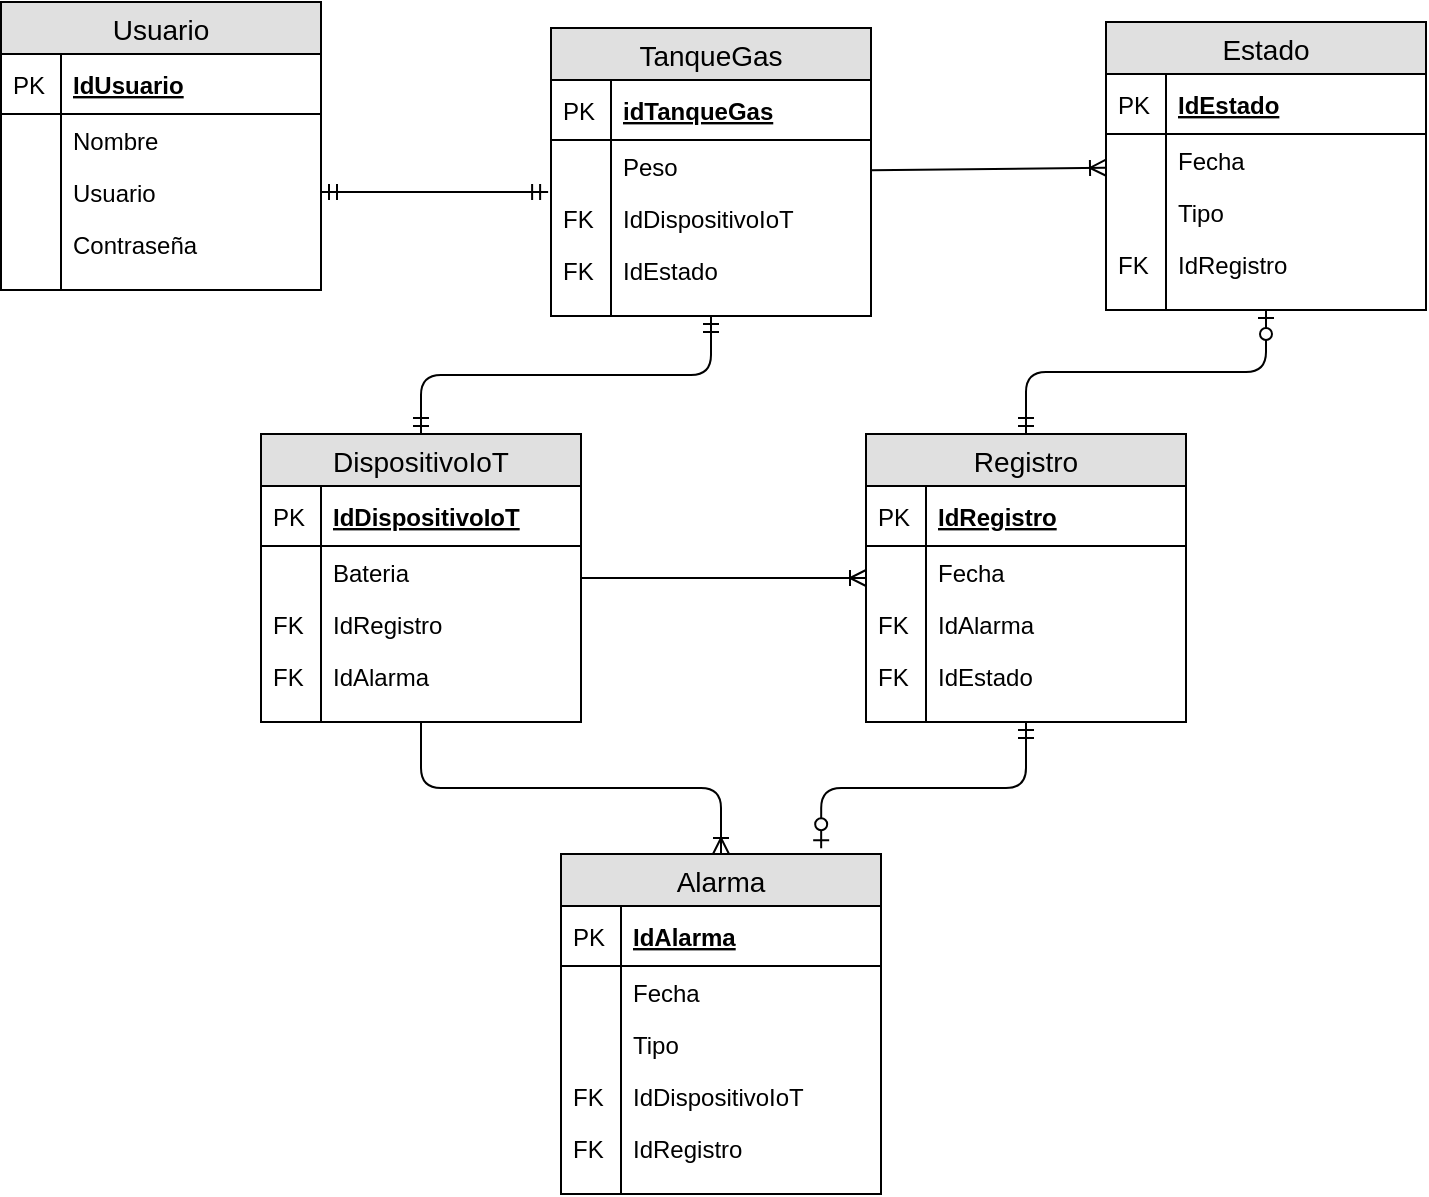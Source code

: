 <mxfile version="12.5.8" type="github"><diagram id="QW9GY5pNiFn1vwbz8pvC" name="Página-1"><mxGraphModel dx="1024" dy="566" grid="1" gridSize="10" guides="1" tooltips="1" connect="1" arrows="1" fold="1" page="1" pageScale="1" pageWidth="827" pageHeight="1169" math="0" shadow="0"><root><mxCell id="0"/><mxCell id="1" parent="0"/><mxCell id="kGOSsV5UN2WNqSvB7A3J-1" value="TanqueGas" style="swimlane;fontStyle=0;childLayout=stackLayout;horizontal=1;startSize=26;fillColor=#e0e0e0;horizontalStack=0;resizeParent=1;resizeParentMax=0;resizeLast=0;collapsible=1;marginBottom=0;swimlaneFillColor=#ffffff;align=center;fontSize=14;" parent="1" vertex="1"><mxGeometry x="332.5" y="143" width="160" height="144" as="geometry"/></mxCell><mxCell id="kGOSsV5UN2WNqSvB7A3J-2" value="idTanqueGas" style="shape=partialRectangle;top=0;left=0;right=0;bottom=1;align=left;verticalAlign=middle;fillColor=none;spacingLeft=34;spacingRight=4;overflow=hidden;rotatable=0;points=[[0,0.5],[1,0.5]];portConstraint=eastwest;dropTarget=0;fontStyle=5;fontSize=12;" parent="kGOSsV5UN2WNqSvB7A3J-1" vertex="1"><mxGeometry y="26" width="160" height="30" as="geometry"/></mxCell><mxCell id="kGOSsV5UN2WNqSvB7A3J-3" value="PK" style="shape=partialRectangle;top=0;left=0;bottom=0;fillColor=none;align=left;verticalAlign=middle;spacingLeft=4;spacingRight=4;overflow=hidden;rotatable=0;points=[];portConstraint=eastwest;part=1;fontSize=12;" parent="kGOSsV5UN2WNqSvB7A3J-2" vertex="1" connectable="0"><mxGeometry width="30" height="30" as="geometry"/></mxCell><mxCell id="kGOSsV5UN2WNqSvB7A3J-4" value="Peso" style="shape=partialRectangle;top=0;left=0;right=0;bottom=0;align=left;verticalAlign=top;fillColor=none;spacingLeft=34;spacingRight=4;overflow=hidden;rotatable=0;points=[[0,0.5],[1,0.5]];portConstraint=eastwest;dropTarget=0;fontSize=12;" parent="kGOSsV5UN2WNqSvB7A3J-1" vertex="1"><mxGeometry y="56" width="160" height="26" as="geometry"/></mxCell><mxCell id="kGOSsV5UN2WNqSvB7A3J-5" value="" style="shape=partialRectangle;top=0;left=0;bottom=0;fillColor=none;align=left;verticalAlign=top;spacingLeft=4;spacingRight=4;overflow=hidden;rotatable=0;points=[];portConstraint=eastwest;part=1;fontSize=12;" parent="kGOSsV5UN2WNqSvB7A3J-4" vertex="1" connectable="0"><mxGeometry width="30" height="26" as="geometry"/></mxCell><mxCell id="kGOSsV5UN2WNqSvB7A3J-6" value="IdDispositivoIoT" style="shape=partialRectangle;top=0;left=0;right=0;bottom=0;align=left;verticalAlign=top;fillColor=none;spacingLeft=34;spacingRight=4;overflow=hidden;rotatable=0;points=[[0,0.5],[1,0.5]];portConstraint=eastwest;dropTarget=0;fontSize=12;" parent="kGOSsV5UN2WNqSvB7A3J-1" vertex="1"><mxGeometry y="82" width="160" height="26" as="geometry"/></mxCell><mxCell id="kGOSsV5UN2WNqSvB7A3J-7" value="FK" style="shape=partialRectangle;top=0;left=0;bottom=0;fillColor=none;align=left;verticalAlign=top;spacingLeft=4;spacingRight=4;overflow=hidden;rotatable=0;points=[];portConstraint=eastwest;part=1;fontSize=12;" parent="kGOSsV5UN2WNqSvB7A3J-6" vertex="1" connectable="0"><mxGeometry width="30" height="26" as="geometry"/></mxCell><mxCell id="kGOSsV5UN2WNqSvB7A3J-90" value="IdEstado" style="shape=partialRectangle;top=0;left=0;right=0;bottom=0;align=left;verticalAlign=top;fillColor=none;spacingLeft=34;spacingRight=4;overflow=hidden;rotatable=0;points=[[0,0.5],[1,0.5]];portConstraint=eastwest;dropTarget=0;fontSize=12;" parent="kGOSsV5UN2WNqSvB7A3J-1" vertex="1"><mxGeometry y="108" width="160" height="26" as="geometry"/></mxCell><mxCell id="kGOSsV5UN2WNqSvB7A3J-91" value="FK" style="shape=partialRectangle;top=0;left=0;bottom=0;fillColor=none;align=left;verticalAlign=top;spacingLeft=4;spacingRight=4;overflow=hidden;rotatable=0;points=[];portConstraint=eastwest;part=1;fontSize=12;" parent="kGOSsV5UN2WNqSvB7A3J-90" vertex="1" connectable="0"><mxGeometry width="30" height="26" as="geometry"/></mxCell><mxCell id="kGOSsV5UN2WNqSvB7A3J-10" value="" style="shape=partialRectangle;top=0;left=0;right=0;bottom=0;align=left;verticalAlign=top;fillColor=none;spacingLeft=34;spacingRight=4;overflow=hidden;rotatable=0;points=[[0,0.5],[1,0.5]];portConstraint=eastwest;dropTarget=0;fontSize=12;" parent="kGOSsV5UN2WNqSvB7A3J-1" vertex="1"><mxGeometry y="134" width="160" height="10" as="geometry"/></mxCell><mxCell id="kGOSsV5UN2WNqSvB7A3J-11" value="" style="shape=partialRectangle;top=0;left=0;bottom=0;fillColor=none;align=left;verticalAlign=top;spacingLeft=4;spacingRight=4;overflow=hidden;rotatable=0;points=[];portConstraint=eastwest;part=1;fontSize=12;" parent="kGOSsV5UN2WNqSvB7A3J-10" vertex="1" connectable="0"><mxGeometry width="30" height="10" as="geometry"/></mxCell><mxCell id="kGOSsV5UN2WNqSvB7A3J-13" value="DispositivoIoT" style="swimlane;fontStyle=0;childLayout=stackLayout;horizontal=1;startSize=26;fillColor=#e0e0e0;horizontalStack=0;resizeParent=1;resizeParentMax=0;resizeLast=0;collapsible=1;marginBottom=0;swimlaneFillColor=#ffffff;align=center;fontSize=14;" parent="1" vertex="1"><mxGeometry x="187.5" y="346" width="160" height="144" as="geometry"/></mxCell><mxCell id="kGOSsV5UN2WNqSvB7A3J-14" value="IdDispositivoIoT" style="shape=partialRectangle;top=0;left=0;right=0;bottom=1;align=left;verticalAlign=middle;fillColor=none;spacingLeft=34;spacingRight=4;overflow=hidden;rotatable=0;points=[[0,0.5],[1,0.5]];portConstraint=eastwest;dropTarget=0;fontStyle=5;fontSize=12;" parent="kGOSsV5UN2WNqSvB7A3J-13" vertex="1"><mxGeometry y="26" width="160" height="30" as="geometry"/></mxCell><mxCell id="kGOSsV5UN2WNqSvB7A3J-15" value="PK" style="shape=partialRectangle;top=0;left=0;bottom=0;fillColor=none;align=left;verticalAlign=middle;spacingLeft=4;spacingRight=4;overflow=hidden;rotatable=0;points=[];portConstraint=eastwest;part=1;fontSize=12;" parent="kGOSsV5UN2WNqSvB7A3J-14" vertex="1" connectable="0"><mxGeometry width="30" height="30" as="geometry"/></mxCell><mxCell id="kGOSsV5UN2WNqSvB7A3J-16" value="Bateria" style="shape=partialRectangle;top=0;left=0;right=0;bottom=0;align=left;verticalAlign=top;fillColor=none;spacingLeft=34;spacingRight=4;overflow=hidden;rotatable=0;points=[[0,0.5],[1,0.5]];portConstraint=eastwest;dropTarget=0;fontSize=12;" parent="kGOSsV5UN2WNqSvB7A3J-13" vertex="1"><mxGeometry y="56" width="160" height="26" as="geometry"/></mxCell><mxCell id="kGOSsV5UN2WNqSvB7A3J-17" value="" style="shape=partialRectangle;top=0;left=0;bottom=0;fillColor=none;align=left;verticalAlign=top;spacingLeft=4;spacingRight=4;overflow=hidden;rotatable=0;points=[];portConstraint=eastwest;part=1;fontSize=12;" parent="kGOSsV5UN2WNqSvB7A3J-16" vertex="1" connectable="0"><mxGeometry width="30" height="26" as="geometry"/></mxCell><mxCell id="kGOSsV5UN2WNqSvB7A3J-18" value="IdRegistro" style="shape=partialRectangle;top=0;left=0;right=0;bottom=0;align=left;verticalAlign=top;fillColor=none;spacingLeft=34;spacingRight=4;overflow=hidden;rotatable=0;points=[[0,0.5],[1,0.5]];portConstraint=eastwest;dropTarget=0;fontSize=12;" parent="kGOSsV5UN2WNqSvB7A3J-13" vertex="1"><mxGeometry y="82" width="160" height="26" as="geometry"/></mxCell><mxCell id="kGOSsV5UN2WNqSvB7A3J-19" value="FK" style="shape=partialRectangle;top=0;left=0;bottom=0;fillColor=none;align=left;verticalAlign=top;spacingLeft=4;spacingRight=4;overflow=hidden;rotatable=0;points=[];portConstraint=eastwest;part=1;fontSize=12;" parent="kGOSsV5UN2WNqSvB7A3J-18" vertex="1" connectable="0"><mxGeometry width="30" height="26" as="geometry"/></mxCell><mxCell id="kGOSsV5UN2WNqSvB7A3J-96" value="IdAlarma" style="shape=partialRectangle;top=0;left=0;right=0;bottom=0;align=left;verticalAlign=top;fillColor=none;spacingLeft=34;spacingRight=4;overflow=hidden;rotatable=0;points=[[0,0.5],[1,0.5]];portConstraint=eastwest;dropTarget=0;fontSize=12;" parent="kGOSsV5UN2WNqSvB7A3J-13" vertex="1"><mxGeometry y="108" width="160" height="26" as="geometry"/></mxCell><mxCell id="kGOSsV5UN2WNqSvB7A3J-97" value="FK" style="shape=partialRectangle;top=0;left=0;bottom=0;fillColor=none;align=left;verticalAlign=top;spacingLeft=4;spacingRight=4;overflow=hidden;rotatable=0;points=[];portConstraint=eastwest;part=1;fontSize=12;" parent="kGOSsV5UN2WNqSvB7A3J-96" vertex="1" connectable="0"><mxGeometry width="30" height="26" as="geometry"/></mxCell><mxCell id="kGOSsV5UN2WNqSvB7A3J-22" value="" style="shape=partialRectangle;top=0;left=0;right=0;bottom=0;align=left;verticalAlign=top;fillColor=none;spacingLeft=34;spacingRight=4;overflow=hidden;rotatable=0;points=[[0,0.5],[1,0.5]];portConstraint=eastwest;dropTarget=0;fontSize=12;" parent="kGOSsV5UN2WNqSvB7A3J-13" vertex="1"><mxGeometry y="134" width="160" height="10" as="geometry"/></mxCell><mxCell id="kGOSsV5UN2WNqSvB7A3J-23" value="" style="shape=partialRectangle;top=0;left=0;bottom=0;fillColor=none;align=left;verticalAlign=top;spacingLeft=4;spacingRight=4;overflow=hidden;rotatable=0;points=[];portConstraint=eastwest;part=1;fontSize=12;" parent="kGOSsV5UN2WNqSvB7A3J-22" vertex="1" connectable="0"><mxGeometry width="30" height="10" as="geometry"/></mxCell><mxCell id="kGOSsV5UN2WNqSvB7A3J-26" value="Alarma" style="swimlane;fontStyle=0;childLayout=stackLayout;horizontal=1;startSize=26;fillColor=#e0e0e0;horizontalStack=0;resizeParent=1;resizeParentMax=0;resizeLast=0;collapsible=1;marginBottom=0;swimlaneFillColor=#ffffff;align=center;fontSize=14;" parent="1" vertex="1"><mxGeometry x="337.5" y="556" width="160" height="170" as="geometry"/></mxCell><mxCell id="kGOSsV5UN2WNqSvB7A3J-27" value="IdAlarma" style="shape=partialRectangle;top=0;left=0;right=0;bottom=1;align=left;verticalAlign=middle;fillColor=none;spacingLeft=34;spacingRight=4;overflow=hidden;rotatable=0;points=[[0,0.5],[1,0.5]];portConstraint=eastwest;dropTarget=0;fontStyle=5;fontSize=12;" parent="kGOSsV5UN2WNqSvB7A3J-26" vertex="1"><mxGeometry y="26" width="160" height="30" as="geometry"/></mxCell><mxCell id="kGOSsV5UN2WNqSvB7A3J-28" value="PK" style="shape=partialRectangle;top=0;left=0;bottom=0;fillColor=none;align=left;verticalAlign=middle;spacingLeft=4;spacingRight=4;overflow=hidden;rotatable=0;points=[];portConstraint=eastwest;part=1;fontSize=12;" parent="kGOSsV5UN2WNqSvB7A3J-27" vertex="1" connectable="0"><mxGeometry width="30" height="30" as="geometry"/></mxCell><mxCell id="kGOSsV5UN2WNqSvB7A3J-29" value="Fecha" style="shape=partialRectangle;top=0;left=0;right=0;bottom=0;align=left;verticalAlign=top;fillColor=none;spacingLeft=34;spacingRight=4;overflow=hidden;rotatable=0;points=[[0,0.5],[1,0.5]];portConstraint=eastwest;dropTarget=0;fontSize=12;" parent="kGOSsV5UN2WNqSvB7A3J-26" vertex="1"><mxGeometry y="56" width="160" height="26" as="geometry"/></mxCell><mxCell id="kGOSsV5UN2WNqSvB7A3J-30" value="" style="shape=partialRectangle;top=0;left=0;bottom=0;fillColor=none;align=left;verticalAlign=top;spacingLeft=4;spacingRight=4;overflow=hidden;rotatable=0;points=[];portConstraint=eastwest;part=1;fontSize=12;" parent="kGOSsV5UN2WNqSvB7A3J-29" vertex="1" connectable="0"><mxGeometry width="30" height="26" as="geometry"/></mxCell><mxCell id="41XbkdzLblOzGuOPrjkj-5" value="Tipo" style="shape=partialRectangle;top=0;left=0;right=0;bottom=0;align=left;verticalAlign=top;fillColor=none;spacingLeft=34;spacingRight=4;overflow=hidden;rotatable=0;points=[[0,0.5],[1,0.5]];portConstraint=eastwest;dropTarget=0;fontSize=12;" parent="kGOSsV5UN2WNqSvB7A3J-26" vertex="1"><mxGeometry y="82" width="160" height="26" as="geometry"/></mxCell><mxCell id="41XbkdzLblOzGuOPrjkj-6" value="" style="shape=partialRectangle;top=0;left=0;bottom=0;fillColor=none;align=left;verticalAlign=top;spacingLeft=4;spacingRight=4;overflow=hidden;rotatable=0;points=[];portConstraint=eastwest;part=1;fontSize=12;" parent="41XbkdzLblOzGuOPrjkj-5" vertex="1" connectable="0"><mxGeometry width="30" height="26" as="geometry"/></mxCell><mxCell id="kGOSsV5UN2WNqSvB7A3J-31" value="IdDispositivoIoT" style="shape=partialRectangle;top=0;left=0;right=0;bottom=0;align=left;verticalAlign=top;fillColor=none;spacingLeft=34;spacingRight=4;overflow=hidden;rotatable=0;points=[[0,0.5],[1,0.5]];portConstraint=eastwest;dropTarget=0;fontSize=12;" parent="kGOSsV5UN2WNqSvB7A3J-26" vertex="1"><mxGeometry y="108" width="160" height="26" as="geometry"/></mxCell><mxCell id="kGOSsV5UN2WNqSvB7A3J-32" value="FK" style="shape=partialRectangle;top=0;left=0;bottom=0;fillColor=none;align=left;verticalAlign=top;spacingLeft=4;spacingRight=4;overflow=hidden;rotatable=0;points=[];portConstraint=eastwest;part=1;fontSize=12;" parent="kGOSsV5UN2WNqSvB7A3J-31" vertex="1" connectable="0"><mxGeometry width="30" height="26" as="geometry"/></mxCell><mxCell id="41XbkdzLblOzGuOPrjkj-7" value="IdRegistro" style="shape=partialRectangle;top=0;left=0;right=0;bottom=0;align=left;verticalAlign=top;fillColor=none;spacingLeft=34;spacingRight=4;overflow=hidden;rotatable=0;points=[[0,0.5],[1,0.5]];portConstraint=eastwest;dropTarget=0;fontSize=12;" parent="kGOSsV5UN2WNqSvB7A3J-26" vertex="1"><mxGeometry y="134" width="160" height="26" as="geometry"/></mxCell><mxCell id="41XbkdzLblOzGuOPrjkj-8" value="FK" style="shape=partialRectangle;top=0;left=0;bottom=0;fillColor=none;align=left;verticalAlign=top;spacingLeft=4;spacingRight=4;overflow=hidden;rotatable=0;points=[];portConstraint=eastwest;part=1;fontSize=12;" parent="41XbkdzLblOzGuOPrjkj-7" vertex="1" connectable="0"><mxGeometry width="30" height="26" as="geometry"/></mxCell><mxCell id="kGOSsV5UN2WNqSvB7A3J-35" value="" style="shape=partialRectangle;top=0;left=0;right=0;bottom=0;align=left;verticalAlign=top;fillColor=none;spacingLeft=34;spacingRight=4;overflow=hidden;rotatable=0;points=[[0,0.5],[1,0.5]];portConstraint=eastwest;dropTarget=0;fontSize=12;" parent="kGOSsV5UN2WNqSvB7A3J-26" vertex="1"><mxGeometry y="160" width="160" height="10" as="geometry"/></mxCell><mxCell id="kGOSsV5UN2WNqSvB7A3J-36" value="" style="shape=partialRectangle;top=0;left=0;bottom=0;fillColor=none;align=left;verticalAlign=top;spacingLeft=4;spacingRight=4;overflow=hidden;rotatable=0;points=[];portConstraint=eastwest;part=1;fontSize=12;" parent="kGOSsV5UN2WNqSvB7A3J-35" vertex="1" connectable="0"><mxGeometry width="30" height="10" as="geometry"/></mxCell><mxCell id="kGOSsV5UN2WNqSvB7A3J-38" value="Registro" style="swimlane;fontStyle=0;childLayout=stackLayout;horizontal=1;startSize=26;fillColor=#e0e0e0;horizontalStack=0;resizeParent=1;resizeParentMax=0;resizeLast=0;collapsible=1;marginBottom=0;swimlaneFillColor=#ffffff;align=center;fontSize=14;" parent="1" vertex="1"><mxGeometry x="490" y="346" width="160" height="144" as="geometry"/></mxCell><mxCell id="kGOSsV5UN2WNqSvB7A3J-39" value="IdRegistro" style="shape=partialRectangle;top=0;left=0;right=0;bottom=1;align=left;verticalAlign=middle;fillColor=none;spacingLeft=34;spacingRight=4;overflow=hidden;rotatable=0;points=[[0,0.5],[1,0.5]];portConstraint=eastwest;dropTarget=0;fontStyle=5;fontSize=12;" parent="kGOSsV5UN2WNqSvB7A3J-38" vertex="1"><mxGeometry y="26" width="160" height="30" as="geometry"/></mxCell><mxCell id="kGOSsV5UN2WNqSvB7A3J-40" value="PK" style="shape=partialRectangle;top=0;left=0;bottom=0;fillColor=none;align=left;verticalAlign=middle;spacingLeft=4;spacingRight=4;overflow=hidden;rotatable=0;points=[];portConstraint=eastwest;part=1;fontSize=12;" parent="kGOSsV5UN2WNqSvB7A3J-39" vertex="1" connectable="0"><mxGeometry width="30" height="30" as="geometry"/></mxCell><mxCell id="kGOSsV5UN2WNqSvB7A3J-41" value="Fecha&#10;" style="shape=partialRectangle;top=0;left=0;right=0;bottom=0;align=left;verticalAlign=top;fillColor=none;spacingLeft=34;spacingRight=4;overflow=hidden;rotatable=0;points=[[0,0.5],[1,0.5]];portConstraint=eastwest;dropTarget=0;fontSize=12;" parent="kGOSsV5UN2WNqSvB7A3J-38" vertex="1"><mxGeometry y="56" width="160" height="26" as="geometry"/></mxCell><mxCell id="kGOSsV5UN2WNqSvB7A3J-42" value="" style="shape=partialRectangle;top=0;left=0;bottom=0;fillColor=none;align=left;verticalAlign=top;spacingLeft=4;spacingRight=4;overflow=hidden;rotatable=0;points=[];portConstraint=eastwest;part=1;fontSize=12;" parent="kGOSsV5UN2WNqSvB7A3J-41" vertex="1" connectable="0"><mxGeometry width="30" height="26" as="geometry"/></mxCell><mxCell id="kGOSsV5UN2WNqSvB7A3J-47" value="IdAlarma" style="shape=partialRectangle;top=0;left=0;right=0;bottom=0;align=left;verticalAlign=top;fillColor=none;spacingLeft=34;spacingRight=4;overflow=hidden;rotatable=0;points=[[0,0.5],[1,0.5]];portConstraint=eastwest;dropTarget=0;fontSize=12;" parent="kGOSsV5UN2WNqSvB7A3J-38" vertex="1"><mxGeometry y="82" width="160" height="26" as="geometry"/></mxCell><mxCell id="kGOSsV5UN2WNqSvB7A3J-48" value="FK" style="shape=partialRectangle;top=0;left=0;bottom=0;fillColor=none;align=left;verticalAlign=top;spacingLeft=4;spacingRight=4;overflow=hidden;rotatable=0;points=[];portConstraint=eastwest;part=1;fontSize=12;" parent="kGOSsV5UN2WNqSvB7A3J-47" vertex="1" connectable="0"><mxGeometry width="30" height="26" as="geometry"/></mxCell><mxCell id="kGOSsV5UN2WNqSvB7A3J-43" value="IdEstado" style="shape=partialRectangle;top=0;left=0;right=0;bottom=0;align=left;verticalAlign=top;fillColor=none;spacingLeft=34;spacingRight=4;overflow=hidden;rotatable=0;points=[[0,0.5],[1,0.5]];portConstraint=eastwest;dropTarget=0;fontSize=12;" parent="kGOSsV5UN2WNqSvB7A3J-38" vertex="1"><mxGeometry y="108" width="160" height="26" as="geometry"/></mxCell><mxCell id="kGOSsV5UN2WNqSvB7A3J-44" value="FK" style="shape=partialRectangle;top=0;left=0;bottom=0;fillColor=none;align=left;verticalAlign=top;spacingLeft=4;spacingRight=4;overflow=hidden;rotatable=0;points=[];portConstraint=eastwest;part=1;fontSize=12;" parent="kGOSsV5UN2WNqSvB7A3J-43" vertex="1" connectable="0"><mxGeometry width="30" height="26" as="geometry"/></mxCell><mxCell id="kGOSsV5UN2WNqSvB7A3J-45" value="" style="shape=partialRectangle;top=0;left=0;right=0;bottom=0;align=left;verticalAlign=top;fillColor=none;spacingLeft=34;spacingRight=4;overflow=hidden;rotatable=0;points=[[0,0.5],[1,0.5]];portConstraint=eastwest;dropTarget=0;fontSize=12;" parent="kGOSsV5UN2WNqSvB7A3J-38" vertex="1"><mxGeometry y="134" width="160" height="10" as="geometry"/></mxCell><mxCell id="kGOSsV5UN2WNqSvB7A3J-46" value="" style="shape=partialRectangle;top=0;left=0;bottom=0;fillColor=none;align=left;verticalAlign=top;spacingLeft=4;spacingRight=4;overflow=hidden;rotatable=0;points=[];portConstraint=eastwest;part=1;fontSize=12;" parent="kGOSsV5UN2WNqSvB7A3J-45" vertex="1" connectable="0"><mxGeometry width="30" height="10" as="geometry"/></mxCell><mxCell id="kGOSsV5UN2WNqSvB7A3J-53" value="Estado" style="swimlane;fontStyle=0;childLayout=stackLayout;horizontal=1;startSize=26;fillColor=#e0e0e0;horizontalStack=0;resizeParent=1;resizeParentMax=0;resizeLast=0;collapsible=1;marginBottom=0;swimlaneFillColor=#ffffff;align=center;fontSize=14;" parent="1" vertex="1"><mxGeometry x="610" y="140" width="160" height="144" as="geometry"/></mxCell><mxCell id="kGOSsV5UN2WNqSvB7A3J-54" value="IdEstado" style="shape=partialRectangle;top=0;left=0;right=0;bottom=1;align=left;verticalAlign=middle;fillColor=none;spacingLeft=34;spacingRight=4;overflow=hidden;rotatable=0;points=[[0,0.5],[1,0.5]];portConstraint=eastwest;dropTarget=0;fontStyle=5;fontSize=12;" parent="kGOSsV5UN2WNqSvB7A3J-53" vertex="1"><mxGeometry y="26" width="160" height="30" as="geometry"/></mxCell><mxCell id="kGOSsV5UN2WNqSvB7A3J-55" value="PK" style="shape=partialRectangle;top=0;left=0;bottom=0;fillColor=none;align=left;verticalAlign=middle;spacingLeft=4;spacingRight=4;overflow=hidden;rotatable=0;points=[];portConstraint=eastwest;part=1;fontSize=12;" parent="kGOSsV5UN2WNqSvB7A3J-54" vertex="1" connectable="0"><mxGeometry width="30" height="30" as="geometry"/></mxCell><mxCell id="kGOSsV5UN2WNqSvB7A3J-56" value="Fecha" style="shape=partialRectangle;top=0;left=0;right=0;bottom=0;align=left;verticalAlign=top;fillColor=none;spacingLeft=34;spacingRight=4;overflow=hidden;rotatable=0;points=[[0,0.5],[1,0.5]];portConstraint=eastwest;dropTarget=0;fontSize=12;" parent="kGOSsV5UN2WNqSvB7A3J-53" vertex="1"><mxGeometry y="56" width="160" height="26" as="geometry"/></mxCell><mxCell id="kGOSsV5UN2WNqSvB7A3J-57" value="" style="shape=partialRectangle;top=0;left=0;bottom=0;fillColor=none;align=left;verticalAlign=top;spacingLeft=4;spacingRight=4;overflow=hidden;rotatable=0;points=[];portConstraint=eastwest;part=1;fontSize=12;" parent="kGOSsV5UN2WNqSvB7A3J-56" vertex="1" connectable="0"><mxGeometry width="30" height="26" as="geometry"/></mxCell><mxCell id="41XbkdzLblOzGuOPrjkj-3" value="Tipo" style="shape=partialRectangle;top=0;left=0;right=0;bottom=0;align=left;verticalAlign=top;fillColor=none;spacingLeft=34;spacingRight=4;overflow=hidden;rotatable=0;points=[[0,0.5],[1,0.5]];portConstraint=eastwest;dropTarget=0;fontSize=12;" parent="kGOSsV5UN2WNqSvB7A3J-53" vertex="1"><mxGeometry y="82" width="160" height="26" as="geometry"/></mxCell><mxCell id="41XbkdzLblOzGuOPrjkj-4" value="" style="shape=partialRectangle;top=0;left=0;bottom=0;fillColor=none;align=left;verticalAlign=top;spacingLeft=4;spacingRight=4;overflow=hidden;rotatable=0;points=[];portConstraint=eastwest;part=1;fontSize=12;" parent="41XbkdzLblOzGuOPrjkj-3" vertex="1" connectable="0"><mxGeometry width="30" height="26" as="geometry"/></mxCell><mxCell id="kGOSsV5UN2WNqSvB7A3J-93" value="IdRegistro" style="shape=partialRectangle;top=0;left=0;right=0;bottom=0;align=left;verticalAlign=top;fillColor=none;spacingLeft=34;spacingRight=4;overflow=hidden;rotatable=0;points=[[0,0.5],[1,0.5]];portConstraint=eastwest;dropTarget=0;fontSize=12;" parent="kGOSsV5UN2WNqSvB7A3J-53" vertex="1"><mxGeometry y="108" width="160" height="26" as="geometry"/></mxCell><mxCell id="kGOSsV5UN2WNqSvB7A3J-94" value="FK" style="shape=partialRectangle;top=0;left=0;bottom=0;fillColor=none;align=left;verticalAlign=top;spacingLeft=4;spacingRight=4;overflow=hidden;rotatable=0;points=[];portConstraint=eastwest;part=1;fontSize=12;" parent="kGOSsV5UN2WNqSvB7A3J-93" vertex="1" connectable="0"><mxGeometry width="30" height="26" as="geometry"/></mxCell><mxCell id="kGOSsV5UN2WNqSvB7A3J-60" value="" style="shape=partialRectangle;top=0;left=0;right=0;bottom=0;align=left;verticalAlign=top;fillColor=none;spacingLeft=34;spacingRight=4;overflow=hidden;rotatable=0;points=[[0,0.5],[1,0.5]];portConstraint=eastwest;dropTarget=0;fontSize=12;" parent="kGOSsV5UN2WNqSvB7A3J-53" vertex="1"><mxGeometry y="134" width="160" height="10" as="geometry"/></mxCell><mxCell id="kGOSsV5UN2WNqSvB7A3J-61" value="" style="shape=partialRectangle;top=0;left=0;bottom=0;fillColor=none;align=left;verticalAlign=top;spacingLeft=4;spacingRight=4;overflow=hidden;rotatable=0;points=[];portConstraint=eastwest;part=1;fontSize=12;" parent="kGOSsV5UN2WNqSvB7A3J-60" vertex="1" connectable="0"><mxGeometry width="30" height="10" as="geometry"/></mxCell><mxCell id="kGOSsV5UN2WNqSvB7A3J-63" value="Usuario" style="swimlane;fontStyle=0;childLayout=stackLayout;horizontal=1;startSize=26;fillColor=#e0e0e0;horizontalStack=0;resizeParent=1;resizeParentMax=0;resizeLast=0;collapsible=1;marginBottom=0;swimlaneFillColor=#ffffff;align=center;fontSize=14;" parent="1" vertex="1"><mxGeometry x="57.5" y="130" width="160" height="144" as="geometry"><mxRectangle x="480" y="20" width="80" height="26" as="alternateBounds"/></mxGeometry></mxCell><mxCell id="kGOSsV5UN2WNqSvB7A3J-64" value="IdUsuario" style="shape=partialRectangle;top=0;left=0;right=0;bottom=1;align=left;verticalAlign=middle;fillColor=none;spacingLeft=34;spacingRight=4;overflow=hidden;rotatable=0;points=[[0,0.5],[1,0.5]];portConstraint=eastwest;dropTarget=0;fontStyle=5;fontSize=12;" parent="kGOSsV5UN2WNqSvB7A3J-63" vertex="1"><mxGeometry y="26" width="160" height="30" as="geometry"/></mxCell><mxCell id="kGOSsV5UN2WNqSvB7A3J-65" value="PK" style="shape=partialRectangle;top=0;left=0;bottom=0;fillColor=none;align=left;verticalAlign=middle;spacingLeft=4;spacingRight=4;overflow=hidden;rotatable=0;points=[];portConstraint=eastwest;part=1;fontSize=12;" parent="kGOSsV5UN2WNqSvB7A3J-64" vertex="1" connectable="0"><mxGeometry width="30" height="30" as="geometry"/></mxCell><mxCell id="kGOSsV5UN2WNqSvB7A3J-66" value="Nombre" style="shape=partialRectangle;top=0;left=0;right=0;bottom=0;align=left;verticalAlign=top;fillColor=none;spacingLeft=34;spacingRight=4;overflow=hidden;rotatable=0;points=[[0,0.5],[1,0.5]];portConstraint=eastwest;dropTarget=0;fontSize=12;" parent="kGOSsV5UN2WNqSvB7A3J-63" vertex="1"><mxGeometry y="56" width="160" height="26" as="geometry"/></mxCell><mxCell id="kGOSsV5UN2WNqSvB7A3J-67" value="" style="shape=partialRectangle;top=0;left=0;bottom=0;fillColor=none;align=left;verticalAlign=top;spacingLeft=4;spacingRight=4;overflow=hidden;rotatable=0;points=[];portConstraint=eastwest;part=1;fontSize=12;" parent="kGOSsV5UN2WNqSvB7A3J-66" vertex="1" connectable="0"><mxGeometry width="30" height="26" as="geometry"/></mxCell><mxCell id="kGOSsV5UN2WNqSvB7A3J-68" value="Usuario" style="shape=partialRectangle;top=0;left=0;right=0;bottom=0;align=left;verticalAlign=top;fillColor=none;spacingLeft=34;spacingRight=4;overflow=hidden;rotatable=0;points=[[0,0.5],[1,0.5]];portConstraint=eastwest;dropTarget=0;fontSize=12;" parent="kGOSsV5UN2WNqSvB7A3J-63" vertex="1"><mxGeometry y="82" width="160" height="26" as="geometry"/></mxCell><mxCell id="kGOSsV5UN2WNqSvB7A3J-69" value="" style="shape=partialRectangle;top=0;left=0;bottom=0;fillColor=none;align=left;verticalAlign=top;spacingLeft=4;spacingRight=4;overflow=hidden;rotatable=0;points=[];portConstraint=eastwest;part=1;fontSize=12;" parent="kGOSsV5UN2WNqSvB7A3J-68" vertex="1" connectable="0"><mxGeometry width="30" height="26" as="geometry"/></mxCell><mxCell id="kGOSsV5UN2WNqSvB7A3J-88" value="Contraseña" style="shape=partialRectangle;top=0;left=0;right=0;bottom=0;align=left;verticalAlign=top;fillColor=none;spacingLeft=34;spacingRight=4;overflow=hidden;rotatable=0;points=[[0,0.5],[1,0.5]];portConstraint=eastwest;dropTarget=0;fontSize=12;" parent="kGOSsV5UN2WNqSvB7A3J-63" vertex="1"><mxGeometry y="108" width="160" height="26" as="geometry"/></mxCell><mxCell id="kGOSsV5UN2WNqSvB7A3J-89" value="" style="shape=partialRectangle;top=0;left=0;bottom=0;fillColor=none;align=left;verticalAlign=top;spacingLeft=4;spacingRight=4;overflow=hidden;rotatable=0;points=[];portConstraint=eastwest;part=1;fontSize=12;" parent="kGOSsV5UN2WNqSvB7A3J-88" vertex="1" connectable="0"><mxGeometry width="30" height="26" as="geometry"/></mxCell><mxCell id="kGOSsV5UN2WNqSvB7A3J-72" value="" style="shape=partialRectangle;top=0;left=0;right=0;bottom=0;align=left;verticalAlign=top;fillColor=none;spacingLeft=34;spacingRight=4;overflow=hidden;rotatable=0;points=[[0,0.5],[1,0.5]];portConstraint=eastwest;dropTarget=0;fontSize=12;" parent="kGOSsV5UN2WNqSvB7A3J-63" vertex="1"><mxGeometry y="134" width="160" height="10" as="geometry"/></mxCell><mxCell id="kGOSsV5UN2WNqSvB7A3J-73" value="" style="shape=partialRectangle;top=0;left=0;bottom=0;fillColor=none;align=left;verticalAlign=top;spacingLeft=4;spacingRight=4;overflow=hidden;rotatable=0;points=[];portConstraint=eastwest;part=1;fontSize=12;" parent="kGOSsV5UN2WNqSvB7A3J-72" vertex="1" connectable="0"><mxGeometry width="30" height="10" as="geometry"/></mxCell><mxCell id="kGOSsV5UN2WNqSvB7A3J-79" value="" style="fontSize=12;html=1;endArrow=ERmandOne;startArrow=ERmandOne;edgeStyle=orthogonalEdgeStyle;" parent="1" source="kGOSsV5UN2WNqSvB7A3J-13" target="kGOSsV5UN2WNqSvB7A3J-1" edge="1"><mxGeometry width="100" height="100" relative="1" as="geometry"><mxPoint x="367.5" y="626" as="sourcePoint"/><mxPoint x="347.5" y="226" as="targetPoint"/></mxGeometry></mxCell><mxCell id="kGOSsV5UN2WNqSvB7A3J-80" value="" style="fontSize=12;html=1;endArrow=ERoneToMany;" parent="1" source="kGOSsV5UN2WNqSvB7A3J-13" target="kGOSsV5UN2WNqSvB7A3J-38" edge="1"><mxGeometry width="100" height="100" relative="1" as="geometry"><mxPoint x="517.5" y="786" as="sourcePoint"/><mxPoint x="617.5" y="686" as="targetPoint"/></mxGeometry></mxCell><mxCell id="kGOSsV5UN2WNqSvB7A3J-81" value="" style="fontSize=12;html=1;endArrow=ERoneToMany;edgeStyle=orthogonalEdgeStyle;elbow=vertical;" parent="1" source="kGOSsV5UN2WNqSvB7A3J-13" target="kGOSsV5UN2WNqSvB7A3J-26" edge="1"><mxGeometry width="100" height="100" relative="1" as="geometry"><mxPoint x="387.5" y="846" as="sourcePoint"/><mxPoint x="557.5" y="576" as="targetPoint"/></mxGeometry></mxCell><mxCell id="kGOSsV5UN2WNqSvB7A3J-83" value="" style="fontSize=12;html=1;endArrow=ERoneToMany;" parent="1" source="kGOSsV5UN2WNqSvB7A3J-1" target="kGOSsV5UN2WNqSvB7A3J-53" edge="1"><mxGeometry width="100" height="100" relative="1" as="geometry"><mxPoint x="477.5" y="362" as="sourcePoint"/><mxPoint x="577.5" y="262" as="targetPoint"/></mxGeometry></mxCell><mxCell id="kGOSsV5UN2WNqSvB7A3J-85" value="" style="fontSize=12;html=1;endArrow=ERzeroToOne;startArrow=ERmandOne;edgeStyle=orthogonalEdgeStyle;" parent="1" source="kGOSsV5UN2WNqSvB7A3J-38" target="kGOSsV5UN2WNqSvB7A3J-53" edge="1"><mxGeometry width="100" height="100" relative="1" as="geometry"><mxPoint x="657.5" y="429" as="sourcePoint"/><mxPoint x="757.5" y="329" as="targetPoint"/></mxGeometry></mxCell><mxCell id="kGOSsV5UN2WNqSvB7A3J-86" value="" style="fontSize=12;html=1;endArrow=ERzeroToOne;startArrow=ERmandOne;entryX=0.813;entryY=-0.017;entryDx=0;entryDy=0;entryPerimeter=0;edgeStyle=orthogonalEdgeStyle;" parent="1" source="kGOSsV5UN2WNqSvB7A3J-38" target="kGOSsV5UN2WNqSvB7A3J-26" edge="1"><mxGeometry width="100" height="100" relative="1" as="geometry"><mxPoint x="667.5" y="720" as="sourcePoint"/><mxPoint x="767.5" y="620" as="targetPoint"/></mxGeometry></mxCell><mxCell id="Wc9ofxeC16dW2blcwkCO-1" value="" style="edgeStyle=entityRelationEdgeStyle;fontSize=12;html=1;endArrow=ERmandOne;startArrow=ERmandOne;entryX=-0.009;entryY=1;entryDx=0;entryDy=0;entryPerimeter=0;" parent="1" source="kGOSsV5UN2WNqSvB7A3J-68" target="kGOSsV5UN2WNqSvB7A3J-4" edge="1"><mxGeometry width="100" height="100" relative="1" as="geometry"><mxPoint x="225" y="230" as="sourcePoint"/><mxPoint x="330" y="225" as="targetPoint"/></mxGeometry></mxCell></root></mxGraphModel></diagram></mxfile>
